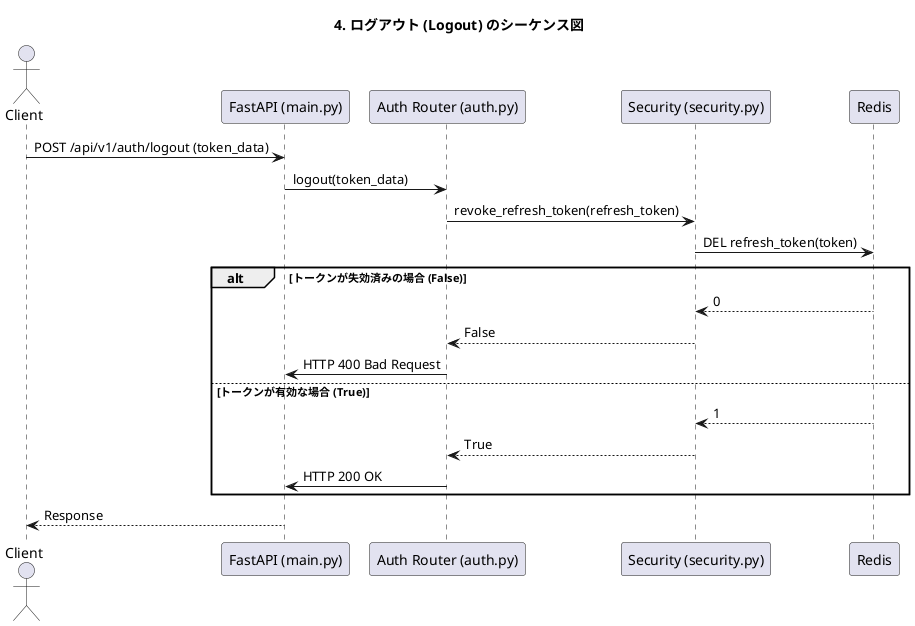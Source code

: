 @startuml
title 4. ログアウト (Logout) のシーケンス図

actor Client
participant "FastAPI (main.py)" as FastAPI
participant "Auth Router (auth.py)" as AuthRouter
participant "Security (security.py)" as Security
participant "Redis" as Redis

Client -> FastAPI: POST /api/v1/auth/logout (token_data)
FastAPI -> AuthRouter: logout(token_data)
AuthRouter -> Security: revoke_refresh_token(refresh_token)
Security -> Redis: DEL refresh_token(token)

alt トークンが失効済みの場合 (False)
    Redis --> Security: 0
    Security --> AuthRouter: False
    AuthRouter -> FastAPI: HTTP 400 Bad Request
else トークンが有効な場合 (True)
    Redis --> Security: 1
    Security --> AuthRouter: True
    AuthRouter -> FastAPI: HTTP 200 OK
end

Client <-- FastAPI: Response

@enduml
